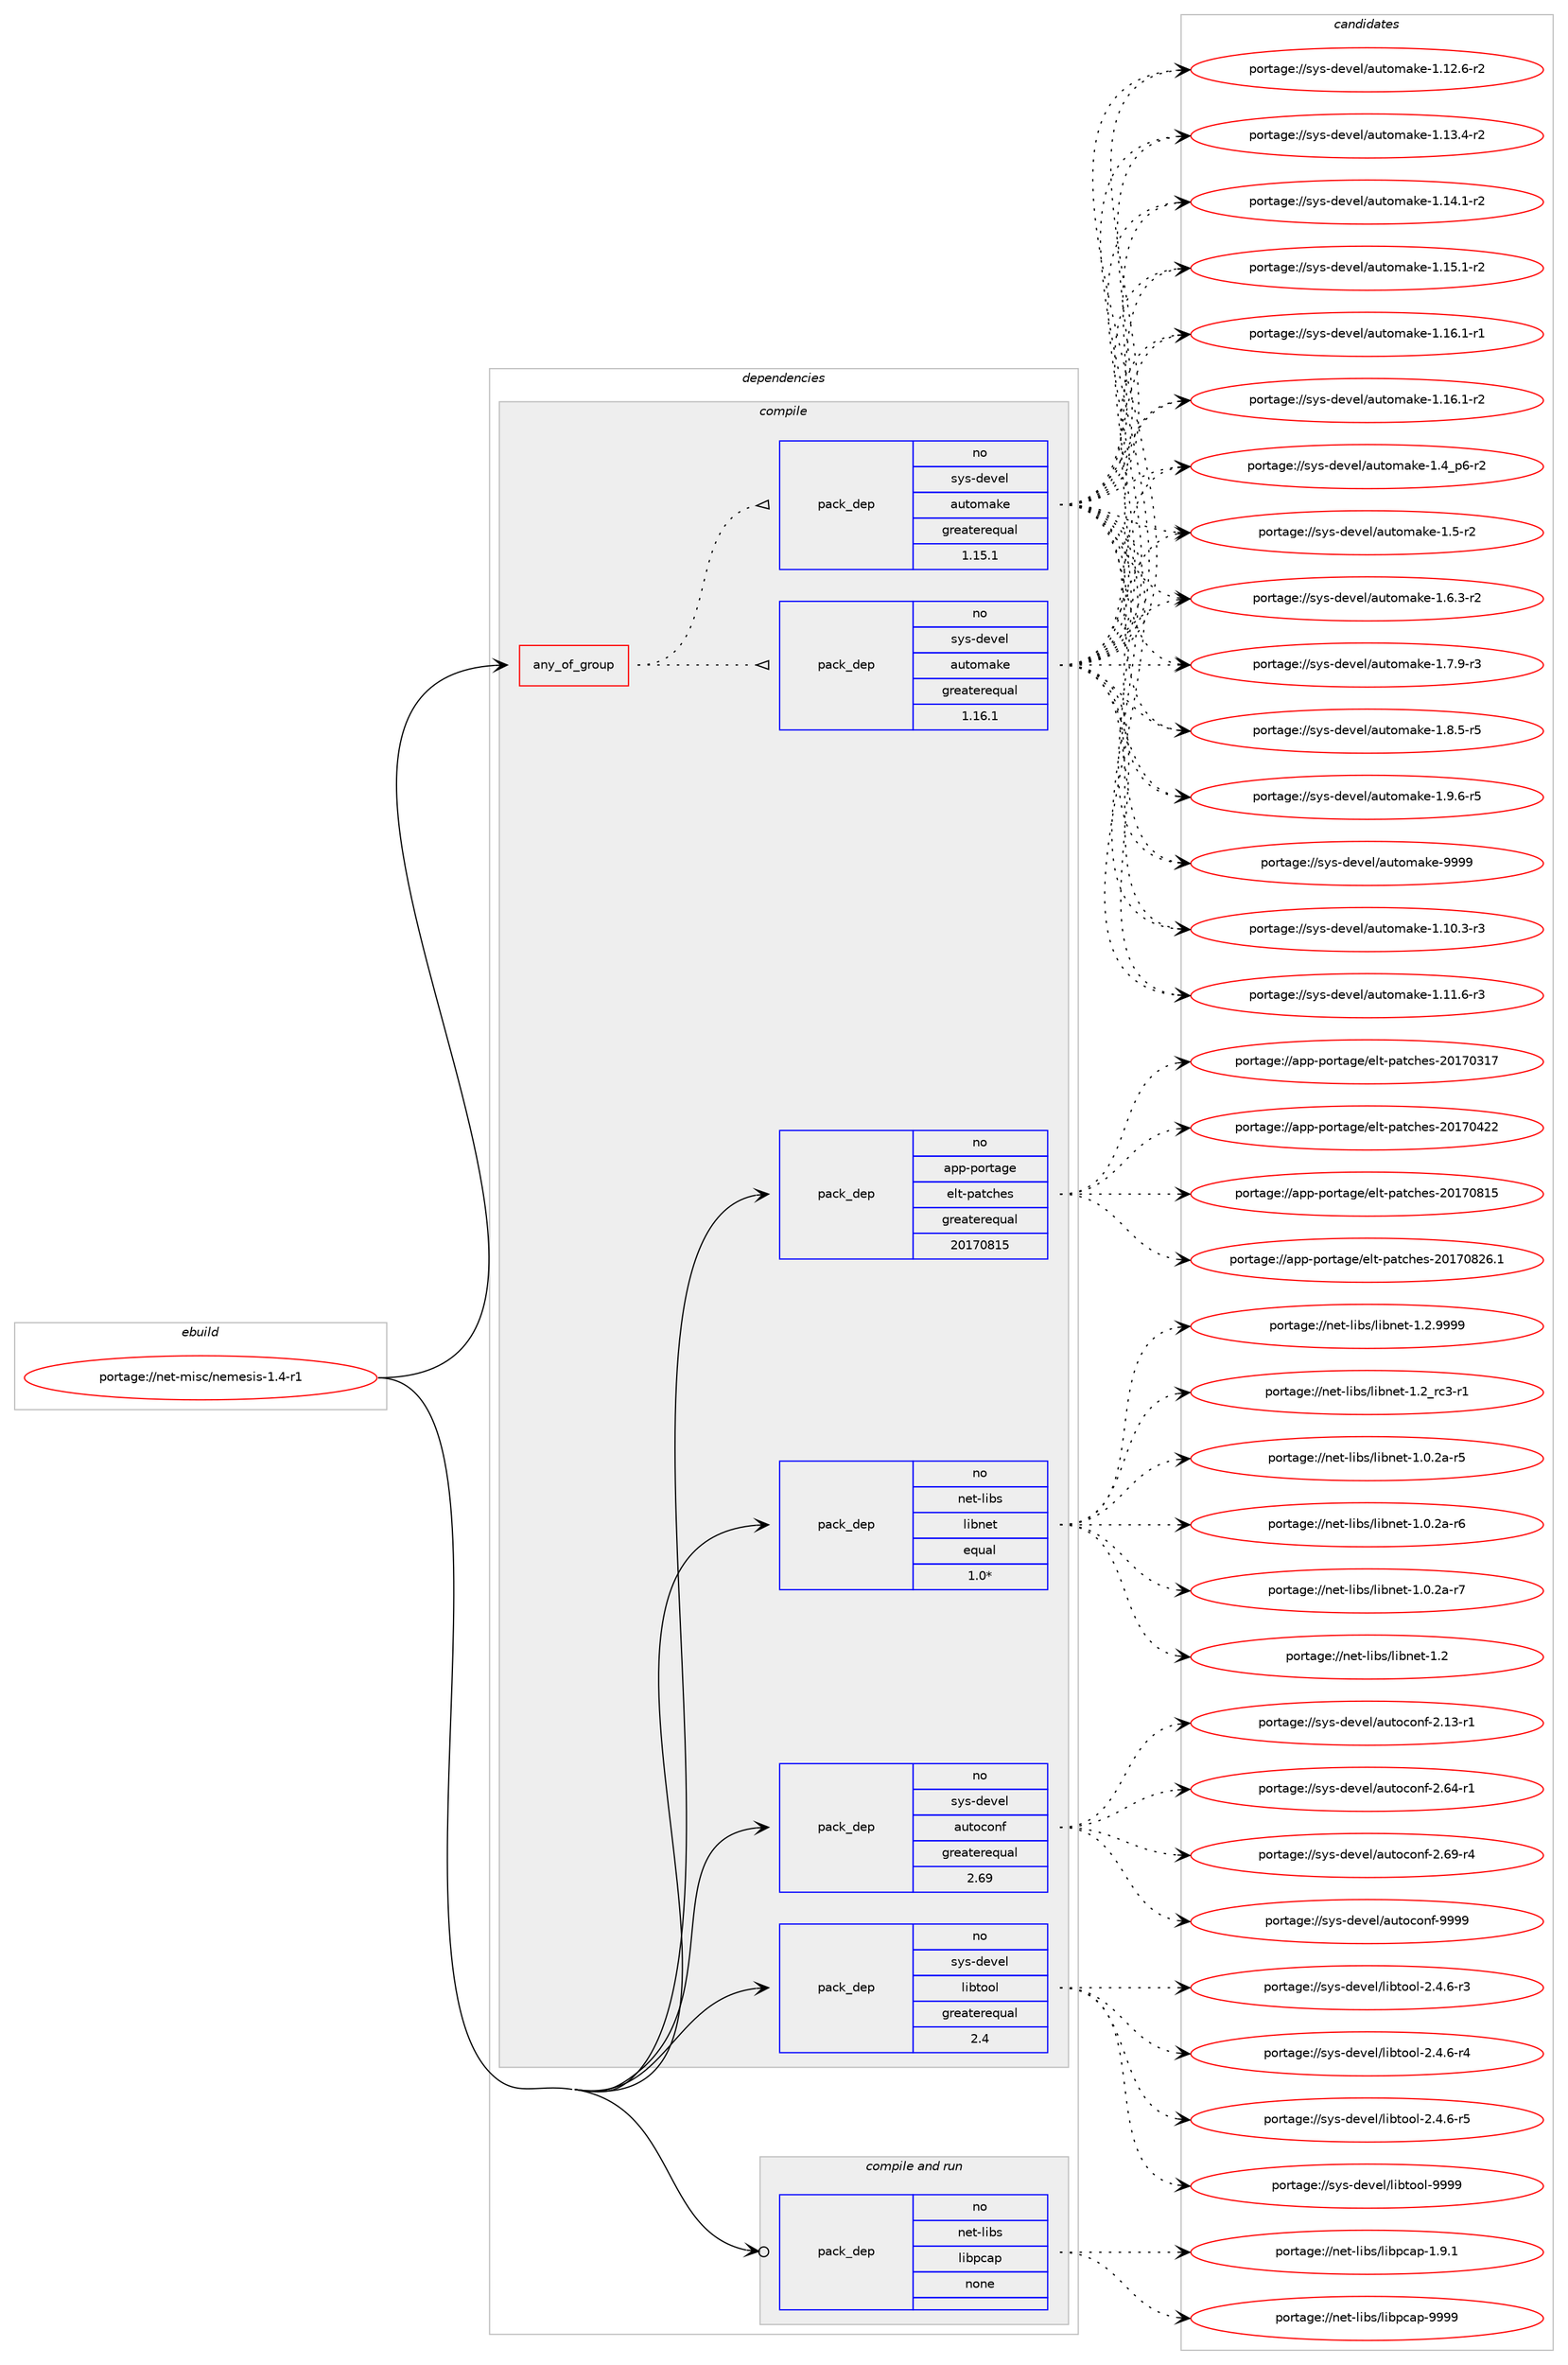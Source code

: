 digraph prolog {

# *************
# Graph options
# *************

newrank=true;
concentrate=true;
compound=true;
graph [rankdir=LR,fontname=Helvetica,fontsize=10,ranksep=1.5];#, ranksep=2.5, nodesep=0.2];
edge  [arrowhead=vee];
node  [fontname=Helvetica,fontsize=10];

# **********
# The ebuild
# **********

subgraph cluster_leftcol {
color=gray;
rank=same;
label=<<i>ebuild</i>>;
id [label="portage://net-misc/nemesis-1.4-r1", color=red, width=4, href="../net-misc/nemesis-1.4-r1.svg"];
}

# ****************
# The dependencies
# ****************

subgraph cluster_midcol {
color=gray;
label=<<i>dependencies</i>>;
subgraph cluster_compile {
fillcolor="#eeeeee";
style=filled;
label=<<i>compile</i>>;
subgraph any5969 {
dependency367645 [label=<<TABLE BORDER="0" CELLBORDER="1" CELLSPACING="0" CELLPADDING="4"><TR><TD CELLPADDING="10">any_of_group</TD></TR></TABLE>>, shape=none, color=red];subgraph pack269516 {
dependency367646 [label=<<TABLE BORDER="0" CELLBORDER="1" CELLSPACING="0" CELLPADDING="4" WIDTH="220"><TR><TD ROWSPAN="6" CELLPADDING="30">pack_dep</TD></TR><TR><TD WIDTH="110">no</TD></TR><TR><TD>sys-devel</TD></TR><TR><TD>automake</TD></TR><TR><TD>greaterequal</TD></TR><TR><TD>1.16.1</TD></TR></TABLE>>, shape=none, color=blue];
}
dependency367645:e -> dependency367646:w [weight=20,style="dotted",arrowhead="oinv"];
subgraph pack269517 {
dependency367647 [label=<<TABLE BORDER="0" CELLBORDER="1" CELLSPACING="0" CELLPADDING="4" WIDTH="220"><TR><TD ROWSPAN="6" CELLPADDING="30">pack_dep</TD></TR><TR><TD WIDTH="110">no</TD></TR><TR><TD>sys-devel</TD></TR><TR><TD>automake</TD></TR><TR><TD>greaterequal</TD></TR><TR><TD>1.15.1</TD></TR></TABLE>>, shape=none, color=blue];
}
dependency367645:e -> dependency367647:w [weight=20,style="dotted",arrowhead="oinv"];
}
id:e -> dependency367645:w [weight=20,style="solid",arrowhead="vee"];
subgraph pack269518 {
dependency367648 [label=<<TABLE BORDER="0" CELLBORDER="1" CELLSPACING="0" CELLPADDING="4" WIDTH="220"><TR><TD ROWSPAN="6" CELLPADDING="30">pack_dep</TD></TR><TR><TD WIDTH="110">no</TD></TR><TR><TD>app-portage</TD></TR><TR><TD>elt-patches</TD></TR><TR><TD>greaterequal</TD></TR><TR><TD>20170815</TD></TR></TABLE>>, shape=none, color=blue];
}
id:e -> dependency367648:w [weight=20,style="solid",arrowhead="vee"];
subgraph pack269519 {
dependency367649 [label=<<TABLE BORDER="0" CELLBORDER="1" CELLSPACING="0" CELLPADDING="4" WIDTH="220"><TR><TD ROWSPAN="6" CELLPADDING="30">pack_dep</TD></TR><TR><TD WIDTH="110">no</TD></TR><TR><TD>net-libs</TD></TR><TR><TD>libnet</TD></TR><TR><TD>equal</TD></TR><TR><TD>1.0*</TD></TR></TABLE>>, shape=none, color=blue];
}
id:e -> dependency367649:w [weight=20,style="solid",arrowhead="vee"];
subgraph pack269520 {
dependency367650 [label=<<TABLE BORDER="0" CELLBORDER="1" CELLSPACING="0" CELLPADDING="4" WIDTH="220"><TR><TD ROWSPAN="6" CELLPADDING="30">pack_dep</TD></TR><TR><TD WIDTH="110">no</TD></TR><TR><TD>sys-devel</TD></TR><TR><TD>autoconf</TD></TR><TR><TD>greaterequal</TD></TR><TR><TD>2.69</TD></TR></TABLE>>, shape=none, color=blue];
}
id:e -> dependency367650:w [weight=20,style="solid",arrowhead="vee"];
subgraph pack269521 {
dependency367651 [label=<<TABLE BORDER="0" CELLBORDER="1" CELLSPACING="0" CELLPADDING="4" WIDTH="220"><TR><TD ROWSPAN="6" CELLPADDING="30">pack_dep</TD></TR><TR><TD WIDTH="110">no</TD></TR><TR><TD>sys-devel</TD></TR><TR><TD>libtool</TD></TR><TR><TD>greaterequal</TD></TR><TR><TD>2.4</TD></TR></TABLE>>, shape=none, color=blue];
}
id:e -> dependency367651:w [weight=20,style="solid",arrowhead="vee"];
}
subgraph cluster_compileandrun {
fillcolor="#eeeeee";
style=filled;
label=<<i>compile and run</i>>;
subgraph pack269522 {
dependency367652 [label=<<TABLE BORDER="0" CELLBORDER="1" CELLSPACING="0" CELLPADDING="4" WIDTH="220"><TR><TD ROWSPAN="6" CELLPADDING="30">pack_dep</TD></TR><TR><TD WIDTH="110">no</TD></TR><TR><TD>net-libs</TD></TR><TR><TD>libpcap</TD></TR><TR><TD>none</TD></TR><TR><TD></TD></TR></TABLE>>, shape=none, color=blue];
}
id:e -> dependency367652:w [weight=20,style="solid",arrowhead="odotvee"];
}
subgraph cluster_run {
fillcolor="#eeeeee";
style=filled;
label=<<i>run</i>>;
}
}

# **************
# The candidates
# **************

subgraph cluster_choices {
rank=same;
color=gray;
label=<<i>candidates</i>>;

subgraph choice269516 {
color=black;
nodesep=1;
choiceportage11512111545100101118101108479711711611110997107101454946494846514511451 [label="portage://sys-devel/automake-1.10.3-r3", color=red, width=4,href="../sys-devel/automake-1.10.3-r3.svg"];
choiceportage11512111545100101118101108479711711611110997107101454946494946544511451 [label="portage://sys-devel/automake-1.11.6-r3", color=red, width=4,href="../sys-devel/automake-1.11.6-r3.svg"];
choiceportage11512111545100101118101108479711711611110997107101454946495046544511450 [label="portage://sys-devel/automake-1.12.6-r2", color=red, width=4,href="../sys-devel/automake-1.12.6-r2.svg"];
choiceportage11512111545100101118101108479711711611110997107101454946495146524511450 [label="portage://sys-devel/automake-1.13.4-r2", color=red, width=4,href="../sys-devel/automake-1.13.4-r2.svg"];
choiceportage11512111545100101118101108479711711611110997107101454946495246494511450 [label="portage://sys-devel/automake-1.14.1-r2", color=red, width=4,href="../sys-devel/automake-1.14.1-r2.svg"];
choiceportage11512111545100101118101108479711711611110997107101454946495346494511450 [label="portage://sys-devel/automake-1.15.1-r2", color=red, width=4,href="../sys-devel/automake-1.15.1-r2.svg"];
choiceportage11512111545100101118101108479711711611110997107101454946495446494511449 [label="portage://sys-devel/automake-1.16.1-r1", color=red, width=4,href="../sys-devel/automake-1.16.1-r1.svg"];
choiceportage11512111545100101118101108479711711611110997107101454946495446494511450 [label="portage://sys-devel/automake-1.16.1-r2", color=red, width=4,href="../sys-devel/automake-1.16.1-r2.svg"];
choiceportage115121115451001011181011084797117116111109971071014549465295112544511450 [label="portage://sys-devel/automake-1.4_p6-r2", color=red, width=4,href="../sys-devel/automake-1.4_p6-r2.svg"];
choiceportage11512111545100101118101108479711711611110997107101454946534511450 [label="portage://sys-devel/automake-1.5-r2", color=red, width=4,href="../sys-devel/automake-1.5-r2.svg"];
choiceportage115121115451001011181011084797117116111109971071014549465446514511450 [label="portage://sys-devel/automake-1.6.3-r2", color=red, width=4,href="../sys-devel/automake-1.6.3-r2.svg"];
choiceportage115121115451001011181011084797117116111109971071014549465546574511451 [label="portage://sys-devel/automake-1.7.9-r3", color=red, width=4,href="../sys-devel/automake-1.7.9-r3.svg"];
choiceportage115121115451001011181011084797117116111109971071014549465646534511453 [label="portage://sys-devel/automake-1.8.5-r5", color=red, width=4,href="../sys-devel/automake-1.8.5-r5.svg"];
choiceportage115121115451001011181011084797117116111109971071014549465746544511453 [label="portage://sys-devel/automake-1.9.6-r5", color=red, width=4,href="../sys-devel/automake-1.9.6-r5.svg"];
choiceportage115121115451001011181011084797117116111109971071014557575757 [label="portage://sys-devel/automake-9999", color=red, width=4,href="../sys-devel/automake-9999.svg"];
dependency367646:e -> choiceportage11512111545100101118101108479711711611110997107101454946494846514511451:w [style=dotted,weight="100"];
dependency367646:e -> choiceportage11512111545100101118101108479711711611110997107101454946494946544511451:w [style=dotted,weight="100"];
dependency367646:e -> choiceportage11512111545100101118101108479711711611110997107101454946495046544511450:w [style=dotted,weight="100"];
dependency367646:e -> choiceportage11512111545100101118101108479711711611110997107101454946495146524511450:w [style=dotted,weight="100"];
dependency367646:e -> choiceportage11512111545100101118101108479711711611110997107101454946495246494511450:w [style=dotted,weight="100"];
dependency367646:e -> choiceportage11512111545100101118101108479711711611110997107101454946495346494511450:w [style=dotted,weight="100"];
dependency367646:e -> choiceportage11512111545100101118101108479711711611110997107101454946495446494511449:w [style=dotted,weight="100"];
dependency367646:e -> choiceportage11512111545100101118101108479711711611110997107101454946495446494511450:w [style=dotted,weight="100"];
dependency367646:e -> choiceportage115121115451001011181011084797117116111109971071014549465295112544511450:w [style=dotted,weight="100"];
dependency367646:e -> choiceportage11512111545100101118101108479711711611110997107101454946534511450:w [style=dotted,weight="100"];
dependency367646:e -> choiceportage115121115451001011181011084797117116111109971071014549465446514511450:w [style=dotted,weight="100"];
dependency367646:e -> choiceportage115121115451001011181011084797117116111109971071014549465546574511451:w [style=dotted,weight="100"];
dependency367646:e -> choiceportage115121115451001011181011084797117116111109971071014549465646534511453:w [style=dotted,weight="100"];
dependency367646:e -> choiceportage115121115451001011181011084797117116111109971071014549465746544511453:w [style=dotted,weight="100"];
dependency367646:e -> choiceportage115121115451001011181011084797117116111109971071014557575757:w [style=dotted,weight="100"];
}
subgraph choice269517 {
color=black;
nodesep=1;
choiceportage11512111545100101118101108479711711611110997107101454946494846514511451 [label="portage://sys-devel/automake-1.10.3-r3", color=red, width=4,href="../sys-devel/automake-1.10.3-r3.svg"];
choiceportage11512111545100101118101108479711711611110997107101454946494946544511451 [label="portage://sys-devel/automake-1.11.6-r3", color=red, width=4,href="../sys-devel/automake-1.11.6-r3.svg"];
choiceportage11512111545100101118101108479711711611110997107101454946495046544511450 [label="portage://sys-devel/automake-1.12.6-r2", color=red, width=4,href="../sys-devel/automake-1.12.6-r2.svg"];
choiceportage11512111545100101118101108479711711611110997107101454946495146524511450 [label="portage://sys-devel/automake-1.13.4-r2", color=red, width=4,href="../sys-devel/automake-1.13.4-r2.svg"];
choiceportage11512111545100101118101108479711711611110997107101454946495246494511450 [label="portage://sys-devel/automake-1.14.1-r2", color=red, width=4,href="../sys-devel/automake-1.14.1-r2.svg"];
choiceportage11512111545100101118101108479711711611110997107101454946495346494511450 [label="portage://sys-devel/automake-1.15.1-r2", color=red, width=4,href="../sys-devel/automake-1.15.1-r2.svg"];
choiceportage11512111545100101118101108479711711611110997107101454946495446494511449 [label="portage://sys-devel/automake-1.16.1-r1", color=red, width=4,href="../sys-devel/automake-1.16.1-r1.svg"];
choiceportage11512111545100101118101108479711711611110997107101454946495446494511450 [label="portage://sys-devel/automake-1.16.1-r2", color=red, width=4,href="../sys-devel/automake-1.16.1-r2.svg"];
choiceportage115121115451001011181011084797117116111109971071014549465295112544511450 [label="portage://sys-devel/automake-1.4_p6-r2", color=red, width=4,href="../sys-devel/automake-1.4_p6-r2.svg"];
choiceportage11512111545100101118101108479711711611110997107101454946534511450 [label="portage://sys-devel/automake-1.5-r2", color=red, width=4,href="../sys-devel/automake-1.5-r2.svg"];
choiceportage115121115451001011181011084797117116111109971071014549465446514511450 [label="portage://sys-devel/automake-1.6.3-r2", color=red, width=4,href="../sys-devel/automake-1.6.3-r2.svg"];
choiceportage115121115451001011181011084797117116111109971071014549465546574511451 [label="portage://sys-devel/automake-1.7.9-r3", color=red, width=4,href="../sys-devel/automake-1.7.9-r3.svg"];
choiceportage115121115451001011181011084797117116111109971071014549465646534511453 [label="portage://sys-devel/automake-1.8.5-r5", color=red, width=4,href="../sys-devel/automake-1.8.5-r5.svg"];
choiceportage115121115451001011181011084797117116111109971071014549465746544511453 [label="portage://sys-devel/automake-1.9.6-r5", color=red, width=4,href="../sys-devel/automake-1.9.6-r5.svg"];
choiceportage115121115451001011181011084797117116111109971071014557575757 [label="portage://sys-devel/automake-9999", color=red, width=4,href="../sys-devel/automake-9999.svg"];
dependency367647:e -> choiceportage11512111545100101118101108479711711611110997107101454946494846514511451:w [style=dotted,weight="100"];
dependency367647:e -> choiceportage11512111545100101118101108479711711611110997107101454946494946544511451:w [style=dotted,weight="100"];
dependency367647:e -> choiceportage11512111545100101118101108479711711611110997107101454946495046544511450:w [style=dotted,weight="100"];
dependency367647:e -> choiceportage11512111545100101118101108479711711611110997107101454946495146524511450:w [style=dotted,weight="100"];
dependency367647:e -> choiceportage11512111545100101118101108479711711611110997107101454946495246494511450:w [style=dotted,weight="100"];
dependency367647:e -> choiceportage11512111545100101118101108479711711611110997107101454946495346494511450:w [style=dotted,weight="100"];
dependency367647:e -> choiceportage11512111545100101118101108479711711611110997107101454946495446494511449:w [style=dotted,weight="100"];
dependency367647:e -> choiceportage11512111545100101118101108479711711611110997107101454946495446494511450:w [style=dotted,weight="100"];
dependency367647:e -> choiceportage115121115451001011181011084797117116111109971071014549465295112544511450:w [style=dotted,weight="100"];
dependency367647:e -> choiceportage11512111545100101118101108479711711611110997107101454946534511450:w [style=dotted,weight="100"];
dependency367647:e -> choiceportage115121115451001011181011084797117116111109971071014549465446514511450:w [style=dotted,weight="100"];
dependency367647:e -> choiceportage115121115451001011181011084797117116111109971071014549465546574511451:w [style=dotted,weight="100"];
dependency367647:e -> choiceportage115121115451001011181011084797117116111109971071014549465646534511453:w [style=dotted,weight="100"];
dependency367647:e -> choiceportage115121115451001011181011084797117116111109971071014549465746544511453:w [style=dotted,weight="100"];
dependency367647:e -> choiceportage115121115451001011181011084797117116111109971071014557575757:w [style=dotted,weight="100"];
}
subgraph choice269518 {
color=black;
nodesep=1;
choiceportage97112112451121111141169710310147101108116451129711699104101115455048495548514955 [label="portage://app-portage/elt-patches-20170317", color=red, width=4,href="../app-portage/elt-patches-20170317.svg"];
choiceportage97112112451121111141169710310147101108116451129711699104101115455048495548525050 [label="portage://app-portage/elt-patches-20170422", color=red, width=4,href="../app-portage/elt-patches-20170422.svg"];
choiceportage97112112451121111141169710310147101108116451129711699104101115455048495548564953 [label="portage://app-portage/elt-patches-20170815", color=red, width=4,href="../app-portage/elt-patches-20170815.svg"];
choiceportage971121124511211111411697103101471011081164511297116991041011154550484955485650544649 [label="portage://app-portage/elt-patches-20170826.1", color=red, width=4,href="../app-portage/elt-patches-20170826.1.svg"];
dependency367648:e -> choiceportage97112112451121111141169710310147101108116451129711699104101115455048495548514955:w [style=dotted,weight="100"];
dependency367648:e -> choiceportage97112112451121111141169710310147101108116451129711699104101115455048495548525050:w [style=dotted,weight="100"];
dependency367648:e -> choiceportage97112112451121111141169710310147101108116451129711699104101115455048495548564953:w [style=dotted,weight="100"];
dependency367648:e -> choiceportage971121124511211111411697103101471011081164511297116991041011154550484955485650544649:w [style=dotted,weight="100"];
}
subgraph choice269519 {
color=black;
nodesep=1;
choiceportage11010111645108105981154710810598110101116454946484650974511453 [label="portage://net-libs/libnet-1.0.2a-r5", color=red, width=4,href="../net-libs/libnet-1.0.2a-r5.svg"];
choiceportage11010111645108105981154710810598110101116454946484650974511454 [label="portage://net-libs/libnet-1.0.2a-r6", color=red, width=4,href="../net-libs/libnet-1.0.2a-r6.svg"];
choiceportage11010111645108105981154710810598110101116454946484650974511455 [label="portage://net-libs/libnet-1.0.2a-r7", color=red, width=4,href="../net-libs/libnet-1.0.2a-r7.svg"];
choiceportage1101011164510810598115471081059811010111645494650 [label="portage://net-libs/libnet-1.2", color=red, width=4,href="../net-libs/libnet-1.2.svg"];
choiceportage11010111645108105981154710810598110101116454946504657575757 [label="portage://net-libs/libnet-1.2.9999", color=red, width=4,href="../net-libs/libnet-1.2.9999.svg"];
choiceportage11010111645108105981154710810598110101116454946509511499514511449 [label="portage://net-libs/libnet-1.2_rc3-r1", color=red, width=4,href="../net-libs/libnet-1.2_rc3-r1.svg"];
dependency367649:e -> choiceportage11010111645108105981154710810598110101116454946484650974511453:w [style=dotted,weight="100"];
dependency367649:e -> choiceportage11010111645108105981154710810598110101116454946484650974511454:w [style=dotted,weight="100"];
dependency367649:e -> choiceportage11010111645108105981154710810598110101116454946484650974511455:w [style=dotted,weight="100"];
dependency367649:e -> choiceportage1101011164510810598115471081059811010111645494650:w [style=dotted,weight="100"];
dependency367649:e -> choiceportage11010111645108105981154710810598110101116454946504657575757:w [style=dotted,weight="100"];
dependency367649:e -> choiceportage11010111645108105981154710810598110101116454946509511499514511449:w [style=dotted,weight="100"];
}
subgraph choice269520 {
color=black;
nodesep=1;
choiceportage1151211154510010111810110847971171161119911111010245504649514511449 [label="portage://sys-devel/autoconf-2.13-r1", color=red, width=4,href="../sys-devel/autoconf-2.13-r1.svg"];
choiceportage1151211154510010111810110847971171161119911111010245504654524511449 [label="portage://sys-devel/autoconf-2.64-r1", color=red, width=4,href="../sys-devel/autoconf-2.64-r1.svg"];
choiceportage1151211154510010111810110847971171161119911111010245504654574511452 [label="portage://sys-devel/autoconf-2.69-r4", color=red, width=4,href="../sys-devel/autoconf-2.69-r4.svg"];
choiceportage115121115451001011181011084797117116111991111101024557575757 [label="portage://sys-devel/autoconf-9999", color=red, width=4,href="../sys-devel/autoconf-9999.svg"];
dependency367650:e -> choiceportage1151211154510010111810110847971171161119911111010245504649514511449:w [style=dotted,weight="100"];
dependency367650:e -> choiceportage1151211154510010111810110847971171161119911111010245504654524511449:w [style=dotted,weight="100"];
dependency367650:e -> choiceportage1151211154510010111810110847971171161119911111010245504654574511452:w [style=dotted,weight="100"];
dependency367650:e -> choiceportage115121115451001011181011084797117116111991111101024557575757:w [style=dotted,weight="100"];
}
subgraph choice269521 {
color=black;
nodesep=1;
choiceportage1151211154510010111810110847108105981161111111084550465246544511451 [label="portage://sys-devel/libtool-2.4.6-r3", color=red, width=4,href="../sys-devel/libtool-2.4.6-r3.svg"];
choiceportage1151211154510010111810110847108105981161111111084550465246544511452 [label="portage://sys-devel/libtool-2.4.6-r4", color=red, width=4,href="../sys-devel/libtool-2.4.6-r4.svg"];
choiceportage1151211154510010111810110847108105981161111111084550465246544511453 [label="portage://sys-devel/libtool-2.4.6-r5", color=red, width=4,href="../sys-devel/libtool-2.4.6-r5.svg"];
choiceportage1151211154510010111810110847108105981161111111084557575757 [label="portage://sys-devel/libtool-9999", color=red, width=4,href="../sys-devel/libtool-9999.svg"];
dependency367651:e -> choiceportage1151211154510010111810110847108105981161111111084550465246544511451:w [style=dotted,weight="100"];
dependency367651:e -> choiceportage1151211154510010111810110847108105981161111111084550465246544511452:w [style=dotted,weight="100"];
dependency367651:e -> choiceportage1151211154510010111810110847108105981161111111084550465246544511453:w [style=dotted,weight="100"];
dependency367651:e -> choiceportage1151211154510010111810110847108105981161111111084557575757:w [style=dotted,weight="100"];
}
subgraph choice269522 {
color=black;
nodesep=1;
choiceportage110101116451081059811547108105981129997112454946574649 [label="portage://net-libs/libpcap-1.9.1", color=red, width=4,href="../net-libs/libpcap-1.9.1.svg"];
choiceportage1101011164510810598115471081059811299971124557575757 [label="portage://net-libs/libpcap-9999", color=red, width=4,href="../net-libs/libpcap-9999.svg"];
dependency367652:e -> choiceportage110101116451081059811547108105981129997112454946574649:w [style=dotted,weight="100"];
dependency367652:e -> choiceportage1101011164510810598115471081059811299971124557575757:w [style=dotted,weight="100"];
}
}

}
